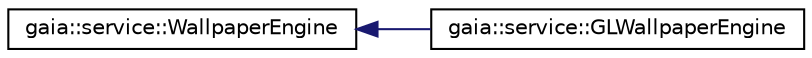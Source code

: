 digraph G
{
  edge [fontname="Helvetica",fontsize="10",labelfontname="Helvetica",labelfontsize="10"];
  node [fontname="Helvetica",fontsize="10",shape=record];
  rankdir=LR;
  Node1 [label="gaia::service::WallpaperEngine",height=0.2,width=0.4,color="black", fillcolor="white", style="filled",URL="$df/dc3/classgaia_1_1service_1_1_wallpaper_engine.html",tooltip="The actual implementation of a wallpaper."];
  Node1 -> Node2 [dir=back,color="midnightblue",fontsize="10",style="solid",fontname="Helvetica"];
  Node2 [label="gaia::service::GLWallpaperEngine",height=0.2,width=0.4,color="black", fillcolor="white", style="filled",URL="$d1/dba/classgaia_1_1service_1_1_g_l_wallpaper_engine.html",tooltip="A helper class derived from WallperEngine for making OpenGL calls."];
}
